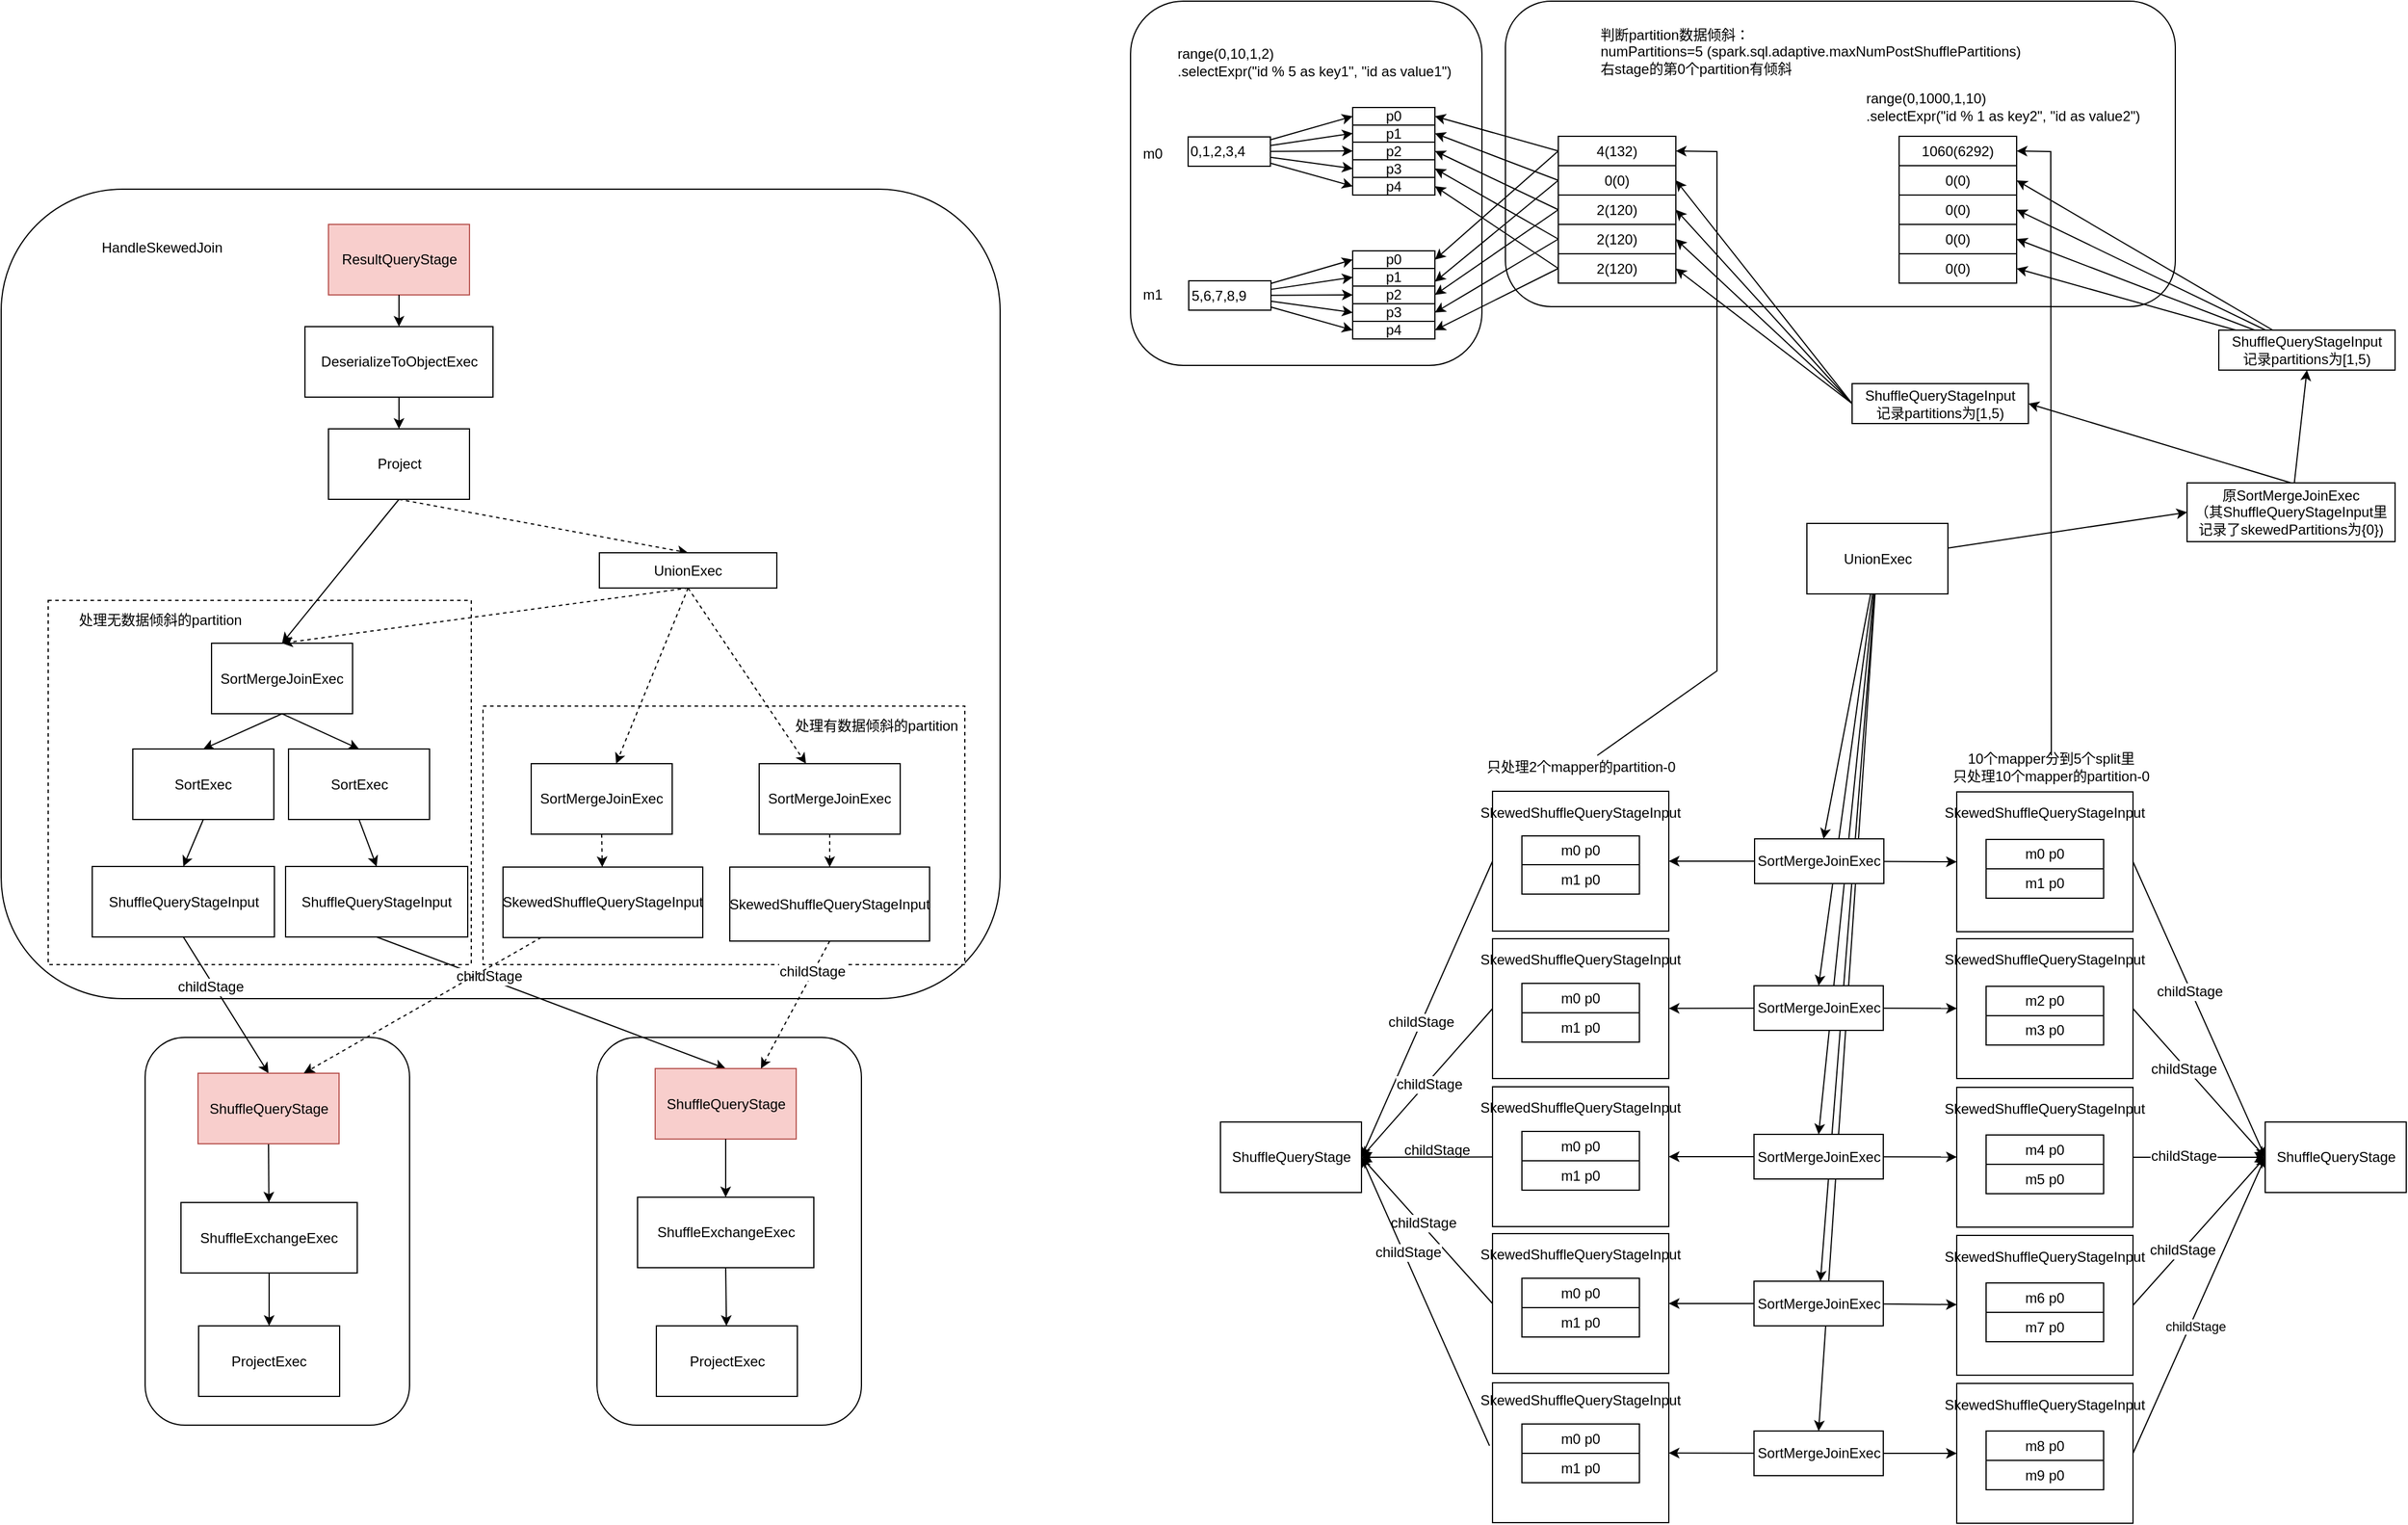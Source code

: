<mxfile version="10.7.7" type="device"><diagram id="wgPu6jh8EvVRADS4p4zj" name="第 1 页"><mxGraphModel dx="1158" dy="877" grid="1" gridSize="10" guides="1" tooltips="1" connect="1" arrows="1" fold="1" page="1" pageScale="1" pageWidth="827" pageHeight="1169" math="0" shadow="0"><root><mxCell id="0"/><mxCell id="1" parent="0"/><mxCell id="t6XfW88YXSSihL9ixP6B-1" value="" style="rounded=1;whiteSpace=wrap;html=1;" vertex="1" parent="1"><mxGeometry x="280" y="670" width="850" height="689" as="geometry"/></mxCell><mxCell id="t6XfW88YXSSihL9ixP6B-2" value="" style="rounded=0;whiteSpace=wrap;html=1;align=left;dashed=1;" vertex="1" parent="1"><mxGeometry x="320" y="1020" width="360" height="310" as="geometry"/></mxCell><mxCell id="t6XfW88YXSSihL9ixP6B-3" value="" style="rounded=1;whiteSpace=wrap;html=1;align=left;" vertex="1" parent="1"><mxGeometry x="1241" y="510" width="299" height="310" as="geometry"/></mxCell><mxCell id="t6XfW88YXSSihL9ixP6B-4" value="" style="rounded=1;whiteSpace=wrap;html=1;align=center;" vertex="1" parent="1"><mxGeometry x="1560" y="510" width="570" height="260" as="geometry"/></mxCell><mxCell id="t6XfW88YXSSihL9ixP6B-5" value="" style="rounded=0;whiteSpace=wrap;html=1;align=center;dashed=1;" vertex="1" parent="1"><mxGeometry x="690" y="1110" width="410" height="220" as="geometry"/></mxCell><mxCell id="t6XfW88YXSSihL9ixP6B-6" style="edgeStyle=none;rounded=0;orthogonalLoop=1;jettySize=auto;html=1;entryX=0;entryY=0.5;entryDx=0;entryDy=0;startArrow=none;startFill=0;endArrow=classic;endFill=1;exitX=1;exitY=0.5;exitDx=0;exitDy=0;" edge="1" parent="1" source="t6XfW88YXSSihL9ixP6B-8" target="t6XfW88YXSSihL9ixP6B-138"><mxGeometry relative="1" as="geometry"/></mxCell><mxCell id="t6XfW88YXSSihL9ixP6B-7" value="childStage" style="text;html=1;resizable=0;points=[];align=center;verticalAlign=middle;labelBackgroundColor=#ffffff;" vertex="1" connectable="0" parent="t6XfW88YXSSihL9ixP6B-6"><mxGeometry x="-0.13" y="-1" relative="1" as="geometry"><mxPoint as="offset"/></mxGeometry></mxCell><mxCell id="t6XfW88YXSSihL9ixP6B-8" value="" style="rounded=0;whiteSpace=wrap;html=1;" vertex="1" parent="1"><mxGeometry x="1944" y="1183" width="150" height="119" as="geometry"/></mxCell><mxCell id="t6XfW88YXSSihL9ixP6B-9" value="SkewedShuffleQueryStageInput" style="text;html=1;strokeColor=none;fillColor=none;align=center;verticalAlign=middle;whiteSpace=wrap;rounded=0;" vertex="1" parent="1"><mxGeometry x="1999" y="1191" width="40" height="20" as="geometry"/></mxCell><mxCell id="t6XfW88YXSSihL9ixP6B-10" style="edgeStyle=none;rounded=0;orthogonalLoop=1;jettySize=auto;html=1;entryX=1;entryY=0.5;entryDx=0;entryDy=0;startArrow=none;startFill=0;endArrow=classic;endFill=1;exitX=0;exitY=0.5;exitDx=0;exitDy=0;" edge="1" parent="1" source="t6XfW88YXSSihL9ixP6B-12" target="t6XfW88YXSSihL9ixP6B-136"><mxGeometry relative="1" as="geometry"/></mxCell><mxCell id="t6XfW88YXSSihL9ixP6B-11" value="childStage" style="text;html=1;resizable=0;points=[];align=center;verticalAlign=middle;labelBackgroundColor=#ffffff;" vertex="1" connectable="0" parent="t6XfW88YXSSihL9ixP6B-10"><mxGeometry x="0.09" y="-1" relative="1" as="geometry"><mxPoint as="offset"/></mxGeometry></mxCell><mxCell id="t6XfW88YXSSihL9ixP6B-12" value="" style="rounded=0;whiteSpace=wrap;html=1;" vertex="1" parent="1"><mxGeometry x="1549" y="1182.5" width="150" height="119" as="geometry"/></mxCell><mxCell id="t6XfW88YXSSihL9ixP6B-13" value="" style="endArrow=classic;html=1;dashed=1;exitX=0.5;exitY=1;exitDx=0;exitDy=0;" edge="1" parent="1" source="t6XfW88YXSSihL9ixP6B-44" target="t6XfW88YXSSihL9ixP6B-50"><mxGeometry width="50" height="50" relative="1" as="geometry"><mxPoint x="662" y="1216.5" as="sourcePoint"/><mxPoint x="612" y="1266.5" as="targetPoint"/></mxGeometry></mxCell><mxCell id="t6XfW88YXSSihL9ixP6B-14" value="" style="rounded=1;whiteSpace=wrap;html=1;" vertex="1" parent="1"><mxGeometry x="787" y="1392" width="225" height="330" as="geometry"/></mxCell><mxCell id="t6XfW88YXSSihL9ixP6B-15" value="" style="rounded=1;whiteSpace=wrap;html=1;" vertex="1" parent="1"><mxGeometry x="402.5" y="1392" width="225" height="330" as="geometry"/></mxCell><mxCell id="t6XfW88YXSSihL9ixP6B-16" value="" style="rounded=0;orthogonalLoop=1;jettySize=auto;html=1;endArrow=classic;endFill=1;exitX=0.5;exitY=1;exitDx=0;exitDy=0;" edge="1" parent="1" source="t6XfW88YXSSihL9ixP6B-38" target="t6XfW88YXSSihL9ixP6B-41"><mxGeometry relative="1" as="geometry"><mxPoint x="562.5" y="1507" as="sourcePoint"/><mxPoint x="482.5" y="1507" as="targetPoint"/></mxGeometry></mxCell><mxCell id="t6XfW88YXSSihL9ixP6B-17" style="edgeStyle=none;rounded=0;orthogonalLoop=1;jettySize=auto;html=1;endArrow=classic;endFill=1;exitX=0.5;exitY=1;exitDx=0;exitDy=0;" edge="1" parent="1" source="t6XfW88YXSSihL9ixP6B-41" target="t6XfW88YXSSihL9ixP6B-18"><mxGeometry relative="1" as="geometry"/></mxCell><mxCell id="t6XfW88YXSSihL9ixP6B-18" value="ProjectExec" style="rounded=0;whiteSpace=wrap;html=1;" vertex="1" parent="1"><mxGeometry x="448" y="1637.5" width="120" height="60" as="geometry"/></mxCell><mxCell id="t6XfW88YXSSihL9ixP6B-19" style="edgeStyle=none;rounded=0;orthogonalLoop=1;jettySize=auto;html=1;endArrow=classic;endFill=1;exitX=0.5;exitY=1;exitDx=0;exitDy=0;" edge="1" parent="1" source="t6XfW88YXSSihL9ixP6B-40" target="t6XfW88YXSSihL9ixP6B-20"><mxGeometry relative="1" as="geometry"/></mxCell><mxCell id="t6XfW88YXSSihL9ixP6B-20" value="ProjectExec" style="rounded=0;whiteSpace=wrap;html=1;" vertex="1" parent="1"><mxGeometry x="837.5" y="1637.5" width="120" height="60" as="geometry"/></mxCell><mxCell id="t6XfW88YXSSihL9ixP6B-21" value="" style="endArrow=none;html=1;exitX=0.5;exitY=0;exitDx=0;exitDy=0;entryX=0.5;entryY=1;entryDx=0;entryDy=0;startArrow=classic;startFill=1;endFill=0;" edge="1" parent="1" source="t6XfW88YXSSihL9ixP6B-38" target="t6XfW88YXSSihL9ixP6B-35"><mxGeometry width="50" height="50" relative="1" as="geometry"><mxPoint x="574.5" y="1454" as="sourcePoint"/><mxPoint x="399.5" y="1398.474" as="targetPoint"/></mxGeometry></mxCell><mxCell id="t6XfW88YXSSihL9ixP6B-22" value="childStage" style="text;html=1;resizable=0;points=[];align=center;verticalAlign=middle;labelBackgroundColor=#ffffff;" vertex="1" connectable="0" parent="t6XfW88YXSSihL9ixP6B-21"><mxGeometry x="0.304" y="3" relative="1" as="geometry"><mxPoint as="offset"/></mxGeometry></mxCell><mxCell id="t6XfW88YXSSihL9ixP6B-23" value="" style="endArrow=none;html=1;entryX=0.5;entryY=1;entryDx=0;entryDy=0;exitX=0.5;exitY=0;exitDx=0;exitDy=0;startArrow=classic;startFill=1;endFill=0;" edge="1" parent="1" source="t6XfW88YXSSihL9ixP6B-39" target="t6XfW88YXSSihL9ixP6B-37"><mxGeometry width="50" height="50" relative="1" as="geometry"><mxPoint x="784.5" y="1473" as="sourcePoint"/><mxPoint x="732.5" y="1404" as="targetPoint"/></mxGeometry></mxCell><mxCell id="t6XfW88YXSSihL9ixP6B-24" value="childStage" style="text;html=1;resizable=0;points=[];align=center;verticalAlign=middle;labelBackgroundColor=#ffffff;" vertex="1" connectable="0" parent="t6XfW88YXSSihL9ixP6B-23"><mxGeometry x="0.363" y="-2" relative="1" as="geometry"><mxPoint as="offset"/></mxGeometry></mxCell><mxCell id="t6XfW88YXSSihL9ixP6B-25" value="&lt;span&gt;ResultQueryStage&lt;/span&gt;" style="rounded=0;whiteSpace=wrap;html=1;fillColor=#f8cecc;strokeColor=#b85450;" vertex="1" parent="1"><mxGeometry x="558.5" y="700" width="120" height="60" as="geometry"/></mxCell><mxCell id="t6XfW88YXSSihL9ixP6B-26" style="edgeStyle=none;rounded=0;orthogonalLoop=1;jettySize=auto;html=1;exitX=0.5;exitY=1;exitDx=0;exitDy=0;entryX=0.5;entryY=0;entryDx=0;entryDy=0;endArrow=classic;endFill=1;" edge="1" parent="1" source="t6XfW88YXSSihL9ixP6B-25" target="t6XfW88YXSSihL9ixP6B-27"><mxGeometry relative="1" as="geometry"/></mxCell><mxCell id="t6XfW88YXSSihL9ixP6B-27" value="&lt;span&gt;DeserializeToObjectExec&lt;/span&gt;" style="rounded=0;whiteSpace=wrap;html=1;" vertex="1" parent="1"><mxGeometry x="538.5" y="787" width="160" height="60" as="geometry"/></mxCell><mxCell id="t6XfW88YXSSihL9ixP6B-28" style="edgeStyle=none;rounded=0;orthogonalLoop=1;jettySize=auto;html=1;exitX=0.5;exitY=1;exitDx=0;exitDy=0;entryX=0.5;entryY=0;entryDx=0;entryDy=0;endArrow=classic;endFill=1;" edge="1" parent="1" source="t6XfW88YXSSihL9ixP6B-27" target="t6XfW88YXSSihL9ixP6B-29"><mxGeometry relative="1" as="geometry"/></mxCell><mxCell id="t6XfW88YXSSihL9ixP6B-29" value="Project" style="rounded=0;whiteSpace=wrap;html=1;" vertex="1" parent="1"><mxGeometry x="558.5" y="874" width="120" height="60" as="geometry"/></mxCell><mxCell id="t6XfW88YXSSihL9ixP6B-30" style="edgeStyle=none;rounded=0;orthogonalLoop=1;jettySize=auto;html=1;exitX=0.5;exitY=1;exitDx=0;exitDy=0;entryX=0.5;entryY=0;entryDx=0;entryDy=0;endArrow=classic;endFill=1;" edge="1" parent="1" source="t6XfW88YXSSihL9ixP6B-29" target="t6XfW88YXSSihL9ixP6B-31"><mxGeometry relative="1" as="geometry"/></mxCell><mxCell id="t6XfW88YXSSihL9ixP6B-31" value="SortMergeJoinExec" style="rounded=0;whiteSpace=wrap;html=1;" vertex="1" parent="1"><mxGeometry x="459" y="1056.5" width="120" height="60" as="geometry"/></mxCell><mxCell id="t6XfW88YXSSihL9ixP6B-32" style="edgeStyle=none;rounded=0;orthogonalLoop=1;jettySize=auto;html=1;exitX=0.5;exitY=1;exitDx=0;exitDy=0;entryX=0.5;entryY=0;entryDx=0;entryDy=0;endArrow=classic;endFill=1;" edge="1" parent="1" source="t6XfW88YXSSihL9ixP6B-31" target="t6XfW88YXSSihL9ixP6B-33"><mxGeometry relative="1" as="geometry"/></mxCell><mxCell id="t6XfW88YXSSihL9ixP6B-33" value="SortExec" style="rounded=0;whiteSpace=wrap;html=1;" vertex="1" parent="1"><mxGeometry x="392" y="1146.5" width="120" height="60" as="geometry"/></mxCell><mxCell id="t6XfW88YXSSihL9ixP6B-34" style="edgeStyle=none;rounded=0;orthogonalLoop=1;jettySize=auto;html=1;entryX=0.5;entryY=0;entryDx=0;entryDy=0;endArrow=classic;endFill=1;exitX=0.5;exitY=1;exitDx=0;exitDy=0;" edge="1" parent="1" source="t6XfW88YXSSihL9ixP6B-33" target="t6XfW88YXSSihL9ixP6B-35"><mxGeometry relative="1" as="geometry"/></mxCell><mxCell id="t6XfW88YXSSihL9ixP6B-35" value="&lt;span&gt;ShuffleQueryStageInput&lt;/span&gt;" style="rounded=0;whiteSpace=wrap;html=1;" vertex="1" parent="1"><mxGeometry x="357.5" y="1246.5" width="155" height="60" as="geometry"/></mxCell><mxCell id="t6XfW88YXSSihL9ixP6B-36" style="edgeStyle=none;rounded=0;orthogonalLoop=1;jettySize=auto;html=1;entryX=0.5;entryY=0;entryDx=0;entryDy=0;endArrow=classic;endFill=1;exitX=0.5;exitY=1;exitDx=0;exitDy=0;" edge="1" parent="1" source="t6XfW88YXSSihL9ixP6B-46" target="t6XfW88YXSSihL9ixP6B-37"><mxGeometry relative="1" as="geometry"/></mxCell><mxCell id="t6XfW88YXSSihL9ixP6B-37" value="&lt;span&gt;ShuffleQueryStageInput&lt;/span&gt;" style="rounded=0;whiteSpace=wrap;html=1;" vertex="1" parent="1"><mxGeometry x="522" y="1246.5" width="155" height="60" as="geometry"/></mxCell><mxCell id="t6XfW88YXSSihL9ixP6B-38" value="&lt;span&gt;ShuffleQueryStage&lt;/span&gt;" style="rounded=0;whiteSpace=wrap;html=1;fillColor=#f8cecc;strokeColor=#b85450;" vertex="1" parent="1"><mxGeometry x="447.5" y="1422.5" width="120" height="60" as="geometry"/></mxCell><mxCell id="t6XfW88YXSSihL9ixP6B-39" value="&lt;span&gt;Shuffle&lt;/span&gt;&lt;span&gt;QueryStage&lt;/span&gt;" style="rounded=0;whiteSpace=wrap;html=1;fillColor=#f8cecc;strokeColor=#b85450;" vertex="1" parent="1"><mxGeometry x="836.5" y="1418.5" width="120" height="60" as="geometry"/></mxCell><mxCell id="t6XfW88YXSSihL9ixP6B-40" value="&lt;span&gt;ShuffleExchangeExec&lt;/span&gt;" style="rounded=0;whiteSpace=wrap;html=1;" vertex="1" parent="1"><mxGeometry x="821.5" y="1528" width="150" height="60" as="geometry"/></mxCell><mxCell id="t6XfW88YXSSihL9ixP6B-41" value="&lt;pre&gt;&lt;font face=&quot;Helvetica&quot;&gt;ShuffleExchangeExec&lt;/font&gt;&lt;/pre&gt;" style="rounded=0;whiteSpace=wrap;html=1;" vertex="1" parent="1"><mxGeometry x="433" y="1532.5" width="150" height="60" as="geometry"/></mxCell><mxCell id="t6XfW88YXSSihL9ixP6B-42" value="" style="endArrow=classic;html=1;exitX=0.5;exitY=1;exitDx=0;exitDy=0;" edge="1" parent="1" source="t6XfW88YXSSihL9ixP6B-39" target="t6XfW88YXSSihL9ixP6B-40"><mxGeometry width="50" height="50" relative="1" as="geometry"><mxPoint x="907.5" y="1477.5" as="sourcePoint"/><mxPoint x="857.5" y="1527.5" as="targetPoint"/></mxGeometry></mxCell><mxCell id="t6XfW88YXSSihL9ixP6B-43" style="edgeStyle=none;rounded=0;orthogonalLoop=1;jettySize=auto;html=1;entryX=0.5;entryY=0;entryDx=0;entryDy=0;dashed=1;endArrow=classic;endFill=1;exitX=0.5;exitY=1;exitDx=0;exitDy=0;" edge="1" parent="1" source="t6XfW88YXSSihL9ixP6B-29" target="t6XfW88YXSSihL9ixP6B-44"><mxGeometry relative="1" as="geometry"/></mxCell><mxCell id="t6XfW88YXSSihL9ixP6B-44" value="UnionExec" style="rounded=0;whiteSpace=wrap;html=1;" vertex="1" parent="1"><mxGeometry x="789" y="979.5" width="151" height="30" as="geometry"/></mxCell><mxCell id="t6XfW88YXSSihL9ixP6B-45" value="" style="endArrow=classic;html=1;entryX=0.5;entryY=0;entryDx=0;entryDy=0;exitX=0.5;exitY=1;exitDx=0;exitDy=0;dashed=1;" edge="1" parent="1" source="t6XfW88YXSSihL9ixP6B-44" target="t6XfW88YXSSihL9ixP6B-31"><mxGeometry width="50" height="50" relative="1" as="geometry"><mxPoint x="629" y="1086.5" as="sourcePoint"/><mxPoint x="579" y="1136.5" as="targetPoint"/></mxGeometry></mxCell><mxCell id="t6XfW88YXSSihL9ixP6B-46" value="SortExec" style="rounded=0;whiteSpace=wrap;html=1;" vertex="1" parent="1"><mxGeometry x="524.5" y="1146.5" width="120" height="60" as="geometry"/></mxCell><mxCell id="t6XfW88YXSSihL9ixP6B-47" value="" style="endArrow=classic;html=1;entryX=0.5;entryY=0;entryDx=0;entryDy=0;exitX=0.5;exitY=1;exitDx=0;exitDy=0;" edge="1" parent="1" source="t6XfW88YXSSihL9ixP6B-31" target="t6XfW88YXSSihL9ixP6B-46"><mxGeometry width="50" height="50" relative="1" as="geometry"><mxPoint x="679" y="1166.5" as="sourcePoint"/><mxPoint x="629" y="1216.5" as="targetPoint"/></mxGeometry></mxCell><mxCell id="t6XfW88YXSSihL9ixP6B-48" value="" style="endArrow=classic;html=1;dashed=1;exitX=0.5;exitY=1;exitDx=0;exitDy=0;" edge="1" parent="1" source="t6XfW88YXSSihL9ixP6B-44" target="t6XfW88YXSSihL9ixP6B-51"><mxGeometry width="50" height="50" relative="1" as="geometry"><mxPoint x="902" y="1186.5" as="sourcePoint"/><mxPoint x="852" y="1236.5" as="targetPoint"/></mxGeometry></mxCell><mxCell id="t6XfW88YXSSihL9ixP6B-49" value="HandleSkewedJoin" style="text;html=1;strokeColor=none;fillColor=none;align=center;verticalAlign=middle;whiteSpace=wrap;rounded=0;" vertex="1" parent="1"><mxGeometry x="396.5" y="710" width="40" height="20" as="geometry"/></mxCell><mxCell id="t6XfW88YXSSihL9ixP6B-50" value="SortMergeJoinExec" style="rounded=0;whiteSpace=wrap;html=1;" vertex="1" parent="1"><mxGeometry x="925" y="1159" width="120" height="60" as="geometry"/></mxCell><mxCell id="t6XfW88YXSSihL9ixP6B-51" value="SortMergeJoinExec" style="rounded=0;whiteSpace=wrap;html=1;" vertex="1" parent="1"><mxGeometry x="731" y="1159" width="120" height="60" as="geometry"/></mxCell><mxCell id="t6XfW88YXSSihL9ixP6B-52" style="edgeStyle=none;rounded=0;orthogonalLoop=1;jettySize=auto;html=1;entryX=0.75;entryY=0;entryDx=0;entryDy=0;dashed=1;startArrow=none;startFill=0;endArrow=classic;endFill=1;" edge="1" parent="1" source="t6XfW88YXSSihL9ixP6B-54" target="t6XfW88YXSSihL9ixP6B-38"><mxGeometry relative="1" as="geometry"/></mxCell><mxCell id="t6XfW88YXSSihL9ixP6B-53" style="edgeStyle=none;rounded=0;orthogonalLoop=1;jettySize=auto;html=1;dashed=1;startArrow=none;startFill=0;endArrow=classic;endFill=1;exitX=0.5;exitY=1;exitDx=0;exitDy=0;" edge="1" parent="1" source="t6XfW88YXSSihL9ixP6B-51" target="t6XfW88YXSSihL9ixP6B-54"><mxGeometry relative="1" as="geometry"/></mxCell><mxCell id="t6XfW88YXSSihL9ixP6B-54" value="SkewedShuffleQueryStageInput" style="rounded=0;whiteSpace=wrap;html=1;" vertex="1" parent="1"><mxGeometry x="707" y="1247" width="170" height="60" as="geometry"/></mxCell><mxCell id="t6XfW88YXSSihL9ixP6B-55" style="edgeStyle=none;rounded=0;orthogonalLoop=1;jettySize=auto;html=1;dashed=1;startArrow=none;startFill=0;endArrow=classic;endFill=1;entryX=0.75;entryY=0;entryDx=0;entryDy=0;exitX=0.5;exitY=1;exitDx=0;exitDy=0;" edge="1" parent="1" source="t6XfW88YXSSihL9ixP6B-57" target="t6XfW88YXSSihL9ixP6B-39"><mxGeometry relative="1" as="geometry"><mxPoint x="580" y="1380" as="targetPoint"/></mxGeometry></mxCell><mxCell id="t6XfW88YXSSihL9ixP6B-56" value="childStage" style="text;html=1;resizable=0;points=[];align=center;verticalAlign=middle;labelBackgroundColor=#ffffff;" vertex="1" connectable="0" parent="t6XfW88YXSSihL9ixP6B-55"><mxGeometry x="-0.512" y="-1" relative="1" as="geometry"><mxPoint as="offset"/></mxGeometry></mxCell><mxCell id="t6XfW88YXSSihL9ixP6B-57" value="SkewedShuffleQueryStageInput" style="rounded=0;whiteSpace=wrap;html=1;" vertex="1" parent="1"><mxGeometry x="900" y="1247" width="170" height="63" as="geometry"/></mxCell><mxCell id="t6XfW88YXSSihL9ixP6B-58" style="edgeStyle=none;rounded=0;orthogonalLoop=1;jettySize=auto;html=1;dashed=1;startArrow=none;startFill=0;endArrow=classic;endFill=1;exitX=0.5;exitY=1;exitDx=0;exitDy=0;" edge="1" parent="1" source="t6XfW88YXSSihL9ixP6B-50" target="t6XfW88YXSSihL9ixP6B-57"><mxGeometry relative="1" as="geometry"><mxPoint x="1206.993" y="1181" as="targetPoint"/><mxPoint x="976.771" y="1206.5" as="sourcePoint"/></mxGeometry></mxCell><mxCell id="t6XfW88YXSSihL9ixP6B-59" style="edgeStyle=none;rounded=0;orthogonalLoop=1;jettySize=auto;html=1;entryX=1;entryY=0.5;entryDx=0;entryDy=0;startArrow=none;startFill=0;endArrow=classic;endFill=1;exitX=0;exitY=0.5;exitDx=0;exitDy=0;" edge="1" parent="1" source="t6XfW88YXSSihL9ixP6B-61" target="t6XfW88YXSSihL9ixP6B-191"><mxGeometry relative="1" as="geometry"/></mxCell><mxCell id="t6XfW88YXSSihL9ixP6B-60" style="edgeStyle=none;rounded=0;orthogonalLoop=1;jettySize=auto;html=1;entryX=1;entryY=0.5;entryDx=0;entryDy=0;startArrow=none;startFill=0;endArrow=classic;endFill=1;exitX=0;exitY=0.5;exitDx=0;exitDy=0;" edge="1" parent="1" source="t6XfW88YXSSihL9ixP6B-61" target="t6XfW88YXSSihL9ixP6B-196"><mxGeometry relative="1" as="geometry"/></mxCell><mxCell id="t6XfW88YXSSihL9ixP6B-61" value="4(132)" style="rounded=0;whiteSpace=wrap;html=1;" vertex="1" parent="1"><mxGeometry x="1605" y="625" width="100" height="25" as="geometry"/></mxCell><mxCell id="t6XfW88YXSSihL9ixP6B-62" style="edgeStyle=none;rounded=0;orthogonalLoop=1;jettySize=auto;html=1;entryX=1;entryY=0.5;entryDx=0;entryDy=0;startArrow=none;startFill=0;endArrow=classic;endFill=1;exitX=0;exitY=0.5;exitDx=0;exitDy=0;" edge="1" parent="1" source="t6XfW88YXSSihL9ixP6B-64" target="t6XfW88YXSSihL9ixP6B-187"><mxGeometry relative="1" as="geometry"/></mxCell><mxCell id="t6XfW88YXSSihL9ixP6B-63" style="edgeStyle=none;rounded=0;orthogonalLoop=1;jettySize=auto;html=1;entryX=1;entryY=0.75;entryDx=0;entryDy=0;startArrow=none;startFill=0;endArrow=classic;endFill=1;exitX=0;exitY=0.5;exitDx=0;exitDy=0;" edge="1" parent="1" source="t6XfW88YXSSihL9ixP6B-64" target="t6XfW88YXSSihL9ixP6B-192"><mxGeometry relative="1" as="geometry"/></mxCell><mxCell id="t6XfW88YXSSihL9ixP6B-64" value="0(0)" style="rounded=0;whiteSpace=wrap;html=1;" vertex="1" parent="1"><mxGeometry x="1605" y="650" width="100" height="25" as="geometry"/></mxCell><mxCell id="t6XfW88YXSSihL9ixP6B-65" style="edgeStyle=none;rounded=0;orthogonalLoop=1;jettySize=auto;html=1;entryX=1;entryY=0.5;entryDx=0;entryDy=0;startArrow=none;startFill=0;endArrow=classic;endFill=1;exitX=0;exitY=0.5;exitDx=0;exitDy=0;" edge="1" parent="1" source="t6XfW88YXSSihL9ixP6B-67" target="t6XfW88YXSSihL9ixP6B-188"><mxGeometry relative="1" as="geometry"/></mxCell><mxCell id="t6XfW88YXSSihL9ixP6B-66" style="edgeStyle=none;rounded=0;orthogonalLoop=1;jettySize=auto;html=1;entryX=1;entryY=0.5;entryDx=0;entryDy=0;startArrow=none;startFill=0;endArrow=classic;endFill=1;exitX=0;exitY=0.5;exitDx=0;exitDy=0;" edge="1" parent="1" source="t6XfW88YXSSihL9ixP6B-67" target="t6XfW88YXSSihL9ixP6B-193"><mxGeometry relative="1" as="geometry"/></mxCell><mxCell id="t6XfW88YXSSihL9ixP6B-67" value="2(120)" style="rounded=0;whiteSpace=wrap;html=1;" vertex="1" parent="1"><mxGeometry x="1605" y="675" width="100" height="25" as="geometry"/></mxCell><mxCell id="t6XfW88YXSSihL9ixP6B-68" style="edgeStyle=none;rounded=0;orthogonalLoop=1;jettySize=auto;html=1;entryX=1;entryY=0.5;entryDx=0;entryDy=0;startArrow=none;startFill=0;endArrow=classic;endFill=1;exitX=0;exitY=0.5;exitDx=0;exitDy=0;" edge="1" parent="1" source="t6XfW88YXSSihL9ixP6B-70" target="t6XfW88YXSSihL9ixP6B-194"><mxGeometry relative="1" as="geometry"/></mxCell><mxCell id="t6XfW88YXSSihL9ixP6B-69" style="edgeStyle=none;rounded=0;orthogonalLoop=1;jettySize=auto;html=1;entryX=1;entryY=0.5;entryDx=0;entryDy=0;startArrow=none;startFill=0;endArrow=classic;endFill=1;exitX=0;exitY=0.5;exitDx=0;exitDy=0;" edge="1" parent="1" source="t6XfW88YXSSihL9ixP6B-70" target="t6XfW88YXSSihL9ixP6B-189"><mxGeometry relative="1" as="geometry"/></mxCell><mxCell id="t6XfW88YXSSihL9ixP6B-70" value="2(120)" style="rounded=0;whiteSpace=wrap;html=1;" vertex="1" parent="1"><mxGeometry x="1605" y="700" width="100" height="25" as="geometry"/></mxCell><mxCell id="t6XfW88YXSSihL9ixP6B-71" style="edgeStyle=none;rounded=0;orthogonalLoop=1;jettySize=auto;html=1;entryX=1;entryY=0.5;entryDx=0;entryDy=0;startArrow=none;startFill=0;endArrow=classic;endFill=1;exitX=0;exitY=0.5;exitDx=0;exitDy=0;" edge="1" parent="1" source="t6XfW88YXSSihL9ixP6B-73" target="t6XfW88YXSSihL9ixP6B-190"><mxGeometry relative="1" as="geometry"/></mxCell><mxCell id="t6XfW88YXSSihL9ixP6B-72" style="edgeStyle=none;rounded=0;orthogonalLoop=1;jettySize=auto;html=1;entryX=1;entryY=0.5;entryDx=0;entryDy=0;startArrow=none;startFill=0;endArrow=classic;endFill=1;exitX=0;exitY=0.5;exitDx=0;exitDy=0;" edge="1" parent="1" source="t6XfW88YXSSihL9ixP6B-73" target="t6XfW88YXSSihL9ixP6B-195"><mxGeometry relative="1" as="geometry"/></mxCell><mxCell id="t6XfW88YXSSihL9ixP6B-73" value="2(120)" style="rounded=0;whiteSpace=wrap;html=1;" vertex="1" parent="1"><mxGeometry x="1605" y="725" width="100" height="25" as="geometry"/></mxCell><mxCell id="t6XfW88YXSSihL9ixP6B-74" value="1060(6292)" style="rounded=0;whiteSpace=wrap;html=1;" vertex="1" parent="1"><mxGeometry x="1895" y="625" width="100" height="25" as="geometry"/></mxCell><mxCell id="t6XfW88YXSSihL9ixP6B-75" value="0(0)" style="rounded=0;whiteSpace=wrap;html=1;" vertex="1" parent="1"><mxGeometry x="1895" y="650" width="100" height="25" as="geometry"/></mxCell><mxCell id="t6XfW88YXSSihL9ixP6B-76" value="0(0)" style="rounded=0;whiteSpace=wrap;html=1;" vertex="1" parent="1"><mxGeometry x="1895" y="675" width="100" height="25" as="geometry"/></mxCell><mxCell id="t6XfW88YXSSihL9ixP6B-77" value="0(0)" style="rounded=0;whiteSpace=wrap;html=1;" vertex="1" parent="1"><mxGeometry x="1895" y="700" width="100" height="25" as="geometry"/></mxCell><mxCell id="t6XfW88YXSSihL9ixP6B-78" value="0(0)" style="rounded=0;whiteSpace=wrap;html=1;" vertex="1" parent="1"><mxGeometry x="1895" y="725" width="100" height="25" as="geometry"/></mxCell><mxCell id="t6XfW88YXSSihL9ixP6B-79" value="m0 p0" style="rounded=0;whiteSpace=wrap;html=1;" vertex="1" parent="1"><mxGeometry x="1574" y="1220.5" width="100" height="25" as="geometry"/></mxCell><mxCell id="t6XfW88YXSSihL9ixP6B-80" value="m0 p0" style="rounded=0;whiteSpace=wrap;html=1;" vertex="1" parent="1"><mxGeometry x="1969" y="1223.5" width="100" height="25" as="geometry"/></mxCell><mxCell id="t6XfW88YXSSihL9ixP6B-81" value="m1 p0" style="rounded=0;whiteSpace=wrap;html=1;" vertex="1" parent="1"><mxGeometry x="1969" y="1248.5" width="100" height="25" as="geometry"/></mxCell><mxCell id="t6XfW88YXSSihL9ixP6B-82" value="SkewedShuffleQueryStageInput" style="text;html=1;strokeColor=none;fillColor=none;align=center;verticalAlign=middle;whiteSpace=wrap;rounded=0;" vertex="1" parent="1"><mxGeometry x="1604" y="1190.5" width="40" height="20" as="geometry"/></mxCell><mxCell id="t6XfW88YXSSihL9ixP6B-83" style="edgeStyle=none;rounded=0;orthogonalLoop=1;jettySize=auto;html=1;startArrow=none;startFill=0;endArrow=classic;endFill=1;entryX=0;entryY=0.5;entryDx=0;entryDy=0;exitX=1;exitY=0.5;exitDx=0;exitDy=0;" edge="1" parent="1" source="t6XfW88YXSSihL9ixP6B-85" target="t6XfW88YXSSihL9ixP6B-138"><mxGeometry relative="1" as="geometry"><mxPoint x="2206.5" y="1508.5" as="targetPoint"/></mxGeometry></mxCell><mxCell id="t6XfW88YXSSihL9ixP6B-84" value="childStage" style="text;html=1;resizable=0;points=[];align=center;verticalAlign=middle;labelBackgroundColor=#ffffff;" vertex="1" connectable="0" parent="t6XfW88YXSSihL9ixP6B-83"><mxGeometry x="-0.381" relative="1" as="geometry"><mxPoint x="7.5" y="12" as="offset"/></mxGeometry></mxCell><mxCell id="t6XfW88YXSSihL9ixP6B-85" value="" style="rounded=0;whiteSpace=wrap;html=1;" vertex="1" parent="1"><mxGeometry x="1944" y="1308" width="150" height="119" as="geometry"/></mxCell><mxCell id="t6XfW88YXSSihL9ixP6B-86" value="SkewedShuffleQueryStageInput" style="text;html=1;strokeColor=none;fillColor=none;align=center;verticalAlign=middle;whiteSpace=wrap;rounded=0;" vertex="1" parent="1"><mxGeometry x="1999" y="1316" width="40" height="20" as="geometry"/></mxCell><mxCell id="t6XfW88YXSSihL9ixP6B-87" value="m2 p0" style="rounded=0;whiteSpace=wrap;html=1;" vertex="1" parent="1"><mxGeometry x="1969" y="1348.5" width="100" height="25" as="geometry"/></mxCell><mxCell id="t6XfW88YXSSihL9ixP6B-88" value="m3 p0" style="rounded=0;whiteSpace=wrap;html=1;" vertex="1" parent="1"><mxGeometry x="1969" y="1373.5" width="100" height="25" as="geometry"/></mxCell><mxCell id="t6XfW88YXSSihL9ixP6B-89" style="edgeStyle=none;rounded=0;orthogonalLoop=1;jettySize=auto;html=1;entryX=0;entryY=0.5;entryDx=0;entryDy=0;startArrow=none;startFill=0;endArrow=classic;endFill=1;" edge="1" parent="1" source="t6XfW88YXSSihL9ixP6B-91" target="t6XfW88YXSSihL9ixP6B-138"><mxGeometry relative="1" as="geometry"/></mxCell><mxCell id="t6XfW88YXSSihL9ixP6B-90" value="childStage" style="text;html=1;resizable=0;points=[];align=center;verticalAlign=middle;labelBackgroundColor=#ffffff;" vertex="1" connectable="0" parent="t6XfW88YXSSihL9ixP6B-89"><mxGeometry x="-0.298" y="2" relative="1" as="geometry"><mxPoint x="3.5" y="1" as="offset"/></mxGeometry></mxCell><mxCell id="t6XfW88YXSSihL9ixP6B-91" value="" style="rounded=0;whiteSpace=wrap;html=1;" vertex="1" parent="1"><mxGeometry x="1944" y="1434.5" width="150" height="119" as="geometry"/></mxCell><mxCell id="t6XfW88YXSSihL9ixP6B-92" value="SkewedShuffleQueryStageInput" style="text;html=1;strokeColor=none;fillColor=none;align=center;verticalAlign=middle;whiteSpace=wrap;rounded=0;" vertex="1" parent="1"><mxGeometry x="1999" y="1442.5" width="40" height="20" as="geometry"/></mxCell><mxCell id="t6XfW88YXSSihL9ixP6B-93" value="m4 p0" style="rounded=0;whiteSpace=wrap;html=1;" vertex="1" parent="1"><mxGeometry x="1969" y="1475" width="100" height="25" as="geometry"/></mxCell><mxCell id="t6XfW88YXSSihL9ixP6B-94" value="m5 p0" style="rounded=0;whiteSpace=wrap;html=1;" vertex="1" parent="1"><mxGeometry x="1969" y="1500" width="100" height="25" as="geometry"/></mxCell><mxCell id="t6XfW88YXSSihL9ixP6B-95" style="edgeStyle=none;rounded=0;orthogonalLoop=1;jettySize=auto;html=1;entryX=0;entryY=0.5;entryDx=0;entryDy=0;startArrow=none;startFill=0;endArrow=classic;endFill=1;exitX=1;exitY=0.5;exitDx=0;exitDy=0;" edge="1" parent="1" source="t6XfW88YXSSihL9ixP6B-97" target="t6XfW88YXSSihL9ixP6B-138"><mxGeometry relative="1" as="geometry"/></mxCell><mxCell id="t6XfW88YXSSihL9ixP6B-96" value="childStage" style="text;html=1;resizable=0;points=[];align=center;verticalAlign=middle;labelBackgroundColor=#ffffff;" vertex="1" connectable="0" parent="t6XfW88YXSSihL9ixP6B-95"><mxGeometry x="-0.26" y="1" relative="1" as="geometry"><mxPoint x="1" as="offset"/></mxGeometry></mxCell><mxCell id="t6XfW88YXSSihL9ixP6B-97" value="" style="rounded=0;whiteSpace=wrap;html=1;" vertex="1" parent="1"><mxGeometry x="1944" y="1560.5" width="150" height="119" as="geometry"/></mxCell><mxCell id="t6XfW88YXSSihL9ixP6B-98" value="SkewedShuffleQueryStageInput" style="text;html=1;strokeColor=none;fillColor=none;align=center;verticalAlign=middle;whiteSpace=wrap;rounded=0;" vertex="1" parent="1"><mxGeometry x="1999" y="1568.5" width="40" height="20" as="geometry"/></mxCell><mxCell id="t6XfW88YXSSihL9ixP6B-99" value="m6 p0" style="rounded=0;whiteSpace=wrap;html=1;" vertex="1" parent="1"><mxGeometry x="1969" y="1601" width="100" height="25" as="geometry"/></mxCell><mxCell id="t6XfW88YXSSihL9ixP6B-100" value="m7 p0" style="rounded=0;whiteSpace=wrap;html=1;" vertex="1" parent="1"><mxGeometry x="1969" y="1626" width="100" height="25" as="geometry"/></mxCell><mxCell id="t6XfW88YXSSihL9ixP6B-101" value="&lt;span&gt;childStage&lt;/span&gt;" style="edgeStyle=none;rounded=0;orthogonalLoop=1;jettySize=auto;html=1;entryX=0;entryY=0.5;entryDx=0;entryDy=0;startArrow=none;startFill=0;endArrow=classic;endFill=1;exitX=1;exitY=0.5;exitDx=0;exitDy=0;" edge="1" parent="1" source="t6XfW88YXSSihL9ixP6B-102" target="t6XfW88YXSSihL9ixP6B-138"><mxGeometry x="-0.131" y="-4" relative="1" as="geometry"><mxPoint as="offset"/></mxGeometry></mxCell><mxCell id="t6XfW88YXSSihL9ixP6B-102" value="" style="rounded=0;whiteSpace=wrap;html=1;" vertex="1" parent="1"><mxGeometry x="1944" y="1686.5" width="150" height="119" as="geometry"/></mxCell><mxCell id="t6XfW88YXSSihL9ixP6B-103" value="SkewedShuffleQueryStageInput" style="text;html=1;strokeColor=none;fillColor=none;align=center;verticalAlign=middle;whiteSpace=wrap;rounded=0;" vertex="1" parent="1"><mxGeometry x="1999" y="1694.5" width="40" height="20" as="geometry"/></mxCell><mxCell id="t6XfW88YXSSihL9ixP6B-104" value="m8 p0" style="rounded=0;whiteSpace=wrap;html=1;" vertex="1" parent="1"><mxGeometry x="1969" y="1727" width="100" height="25" as="geometry"/></mxCell><mxCell id="t6XfW88YXSSihL9ixP6B-105" value="m9 p0" style="rounded=0;whiteSpace=wrap;html=1;" vertex="1" parent="1"><mxGeometry x="1969" y="1752" width="100" height="25" as="geometry"/></mxCell><mxCell id="t6XfW88YXSSihL9ixP6B-106" value="&lt;div style=&quot;text-align: left&quot;&gt;&lt;span&gt;判断partition数据倾斜：&lt;/span&gt;&lt;/div&gt;&lt;div style=&quot;text-align: left&quot;&gt;&lt;span&gt;numPartitions=5&amp;nbsp;&lt;/span&gt;&lt;span&gt;(&lt;/span&gt;&lt;span&gt;spark.sql.adaptive.maxNumPostShufflePartitions&lt;/span&gt;&lt;span&gt;)&lt;/span&gt;&lt;/div&gt;&lt;div style=&quot;text-align: left&quot;&gt;&lt;span&gt;右stage的第0个partition有倾斜&lt;/span&gt;&lt;/div&gt;" style="text;html=1;align=left;" vertex="1" parent="1"><mxGeometry x="1639" y="525" width="385" height="50" as="geometry"/></mxCell><mxCell id="t6XfW88YXSSihL9ixP6B-107" style="edgeStyle=none;rounded=0;orthogonalLoop=1;jettySize=auto;html=1;entryX=1;entryY=0.5;entryDx=0;entryDy=0;startArrow=none;startFill=0;endArrow=classic;endFill=1;" edge="1" parent="1" source="t6XfW88YXSSihL9ixP6B-108" target="t6XfW88YXSSihL9ixP6B-61"><mxGeometry relative="1" as="geometry"><Array as="points"><mxPoint x="1740" y="1080"/><mxPoint x="1740" y="638"/></Array></mxGeometry></mxCell><mxCell id="t6XfW88YXSSihL9ixP6B-108" value="只处理2个mapper的partition-0" style="text;html=1;strokeColor=none;fillColor=none;align=center;verticalAlign=middle;whiteSpace=wrap;rounded=0;" vertex="1" parent="1"><mxGeometry x="1529.5" y="1152" width="189" height="20" as="geometry"/></mxCell><mxCell id="t6XfW88YXSSihL9ixP6B-109" style="edgeStyle=none;rounded=0;orthogonalLoop=1;jettySize=auto;html=1;entryX=1;entryY=0.5;entryDx=0;entryDy=0;startArrow=none;startFill=0;endArrow=classic;endFill=1;" edge="1" parent="1" source="t6XfW88YXSSihL9ixP6B-110" target="t6XfW88YXSSihL9ixP6B-74"><mxGeometry relative="1" as="geometry"><Array as="points"><mxPoint x="2024" y="638"/></Array></mxGeometry></mxCell><mxCell id="t6XfW88YXSSihL9ixP6B-110" value="10个mapper分到5个split里&lt;br&gt;只处理10个mapper的partition-0&lt;br&gt;" style="text;html=1;strokeColor=none;fillColor=none;align=center;verticalAlign=middle;whiteSpace=wrap;rounded=0;" vertex="1" parent="1"><mxGeometry x="1929" y="1152" width="191" height="20" as="geometry"/></mxCell><mxCell id="t6XfW88YXSSihL9ixP6B-111" value="range(0,10,1,2)&lt;br&gt;&lt;span&gt;.selectExpr(&lt;/span&gt;&lt;span&gt;&quot;id % 5 as key1&quot;&lt;/span&gt;&lt;span&gt;, &lt;/span&gt;&lt;span&gt;&quot;id as value1&quot;&lt;/span&gt;&lt;span&gt;)&lt;/span&gt;" style="text;html=1;strokeColor=none;fillColor=none;align=left;verticalAlign=middle;whiteSpace=wrap;rounded=0;" vertex="1" parent="1"><mxGeometry x="1278.5" y="552" width="251" height="20" as="geometry"/></mxCell><mxCell id="t6XfW88YXSSihL9ixP6B-112" value="range(0,1000,1,10)&lt;br&gt;&lt;span&gt;.selectExpr(&lt;/span&gt;&lt;span&gt;&quot;id % 1 as key2&quot;&lt;/span&gt;&lt;span&gt;, &lt;/span&gt;&lt;span&gt;&quot;id as value2&quot;&lt;/span&gt;&lt;span&gt;)&lt;/span&gt;" style="text;html=1;strokeColor=none;fillColor=none;align=left;verticalAlign=middle;whiteSpace=wrap;rounded=0;" vertex="1" parent="1"><mxGeometry x="1865" y="590" width="255" height="20" as="geometry"/></mxCell><mxCell id="t6XfW88YXSSihL9ixP6B-113" style="edgeStyle=none;rounded=0;orthogonalLoop=1;jettySize=auto;html=1;entryX=1;entryY=0.5;entryDx=0;entryDy=0;startArrow=none;startFill=0;endArrow=classic;endFill=1;exitX=0;exitY=0.5;exitDx=0;exitDy=0;" edge="1" parent="1" source="t6XfW88YXSSihL9ixP6B-115" target="t6XfW88YXSSihL9ixP6B-136"><mxGeometry relative="1" as="geometry"/></mxCell><mxCell id="t6XfW88YXSSihL9ixP6B-114" value="childStage" style="text;html=1;resizable=0;points=[];align=center;verticalAlign=middle;labelBackgroundColor=#ffffff;" vertex="1" connectable="0" parent="t6XfW88YXSSihL9ixP6B-113"><mxGeometry x="0.052" y="-2" relative="1" as="geometry"><mxPoint x="5.5" y="-0.5" as="offset"/></mxGeometry></mxCell><mxCell id="t6XfW88YXSSihL9ixP6B-115" value="" style="rounded=0;whiteSpace=wrap;html=1;" vertex="1" parent="1"><mxGeometry x="1549" y="1308" width="150" height="119" as="geometry"/></mxCell><mxCell id="t6XfW88YXSSihL9ixP6B-116" value="m0 p0" style="rounded=0;whiteSpace=wrap;html=1;" vertex="1" parent="1"><mxGeometry x="1574" y="1346" width="100" height="25" as="geometry"/></mxCell><mxCell id="t6XfW88YXSSihL9ixP6B-117" value="m1 p0" style="rounded=0;whiteSpace=wrap;html=1;" vertex="1" parent="1"><mxGeometry x="1574" y="1371" width="100" height="25" as="geometry"/></mxCell><mxCell id="t6XfW88YXSSihL9ixP6B-118" value="SkewedShuffleQueryStageInput" style="text;html=1;strokeColor=none;fillColor=none;align=center;verticalAlign=middle;whiteSpace=wrap;rounded=0;" vertex="1" parent="1"><mxGeometry x="1604" y="1316" width="40" height="20" as="geometry"/></mxCell><mxCell id="t6XfW88YXSSihL9ixP6B-119" style="edgeStyle=none;rounded=0;orthogonalLoop=1;jettySize=auto;html=1;entryX=1;entryY=0.5;entryDx=0;entryDy=0;startArrow=none;startFill=0;endArrow=classic;endFill=1;" edge="1" parent="1" source="t6XfW88YXSSihL9ixP6B-120" target="t6XfW88YXSSihL9ixP6B-136"><mxGeometry relative="1" as="geometry"/></mxCell><mxCell id="t6XfW88YXSSihL9ixP6B-120" value="" style="rounded=0;whiteSpace=wrap;html=1;" vertex="1" parent="1"><mxGeometry x="1549" y="1434" width="150" height="119" as="geometry"/></mxCell><mxCell id="t6XfW88YXSSihL9ixP6B-121" value="m0 p0" style="rounded=0;whiteSpace=wrap;html=1;" vertex="1" parent="1"><mxGeometry x="1574" y="1472" width="100" height="25" as="geometry"/></mxCell><mxCell id="t6XfW88YXSSihL9ixP6B-122" value="m1 p0" style="rounded=0;whiteSpace=wrap;html=1;" vertex="1" parent="1"><mxGeometry x="1574" y="1497" width="100" height="25" as="geometry"/></mxCell><mxCell id="t6XfW88YXSSihL9ixP6B-123" value="SkewedShuffleQueryStageInput" style="text;html=1;strokeColor=none;fillColor=none;align=center;verticalAlign=middle;whiteSpace=wrap;rounded=0;" vertex="1" parent="1"><mxGeometry x="1604" y="1442" width="40" height="20" as="geometry"/></mxCell><mxCell id="t6XfW88YXSSihL9ixP6B-124" style="edgeStyle=none;rounded=0;orthogonalLoop=1;jettySize=auto;html=1;entryX=1;entryY=0.5;entryDx=0;entryDy=0;startArrow=none;startFill=0;endArrow=classic;endFill=1;exitX=0;exitY=0.5;exitDx=0;exitDy=0;" edge="1" parent="1" source="t6XfW88YXSSihL9ixP6B-126" target="t6XfW88YXSSihL9ixP6B-136"><mxGeometry relative="1" as="geometry"/></mxCell><mxCell id="t6XfW88YXSSihL9ixP6B-125" value="childStage" style="text;html=1;resizable=0;points=[];align=center;verticalAlign=middle;labelBackgroundColor=#ffffff;" vertex="1" connectable="0" parent="t6XfW88YXSSihL9ixP6B-124"><mxGeometry x="0.086" y="-2" relative="1" as="geometry"><mxPoint as="offset"/></mxGeometry></mxCell><mxCell id="t6XfW88YXSSihL9ixP6B-126" value="" style="rounded=0;whiteSpace=wrap;html=1;" vertex="1" parent="1"><mxGeometry x="1549" y="1559" width="150" height="119" as="geometry"/></mxCell><mxCell id="t6XfW88YXSSihL9ixP6B-127" value="m0 p0" style="rounded=0;whiteSpace=wrap;html=1;" vertex="1" parent="1"><mxGeometry x="1574" y="1597" width="100" height="25" as="geometry"/></mxCell><mxCell id="t6XfW88YXSSihL9ixP6B-128" value="m1 p0" style="rounded=0;whiteSpace=wrap;html=1;" vertex="1" parent="1"><mxGeometry x="1574" y="1622" width="100" height="25" as="geometry"/></mxCell><mxCell id="t6XfW88YXSSihL9ixP6B-129" value="SkewedShuffleQueryStageInput" style="text;html=1;strokeColor=none;fillColor=none;align=center;verticalAlign=middle;whiteSpace=wrap;rounded=0;" vertex="1" parent="1"><mxGeometry x="1604" y="1567" width="40" height="20" as="geometry"/></mxCell><mxCell id="t6XfW88YXSSihL9ixP6B-130" style="edgeStyle=none;rounded=0;orthogonalLoop=1;jettySize=auto;html=1;entryX=1;entryY=0.5;entryDx=0;entryDy=0;startArrow=none;startFill=0;endArrow=classic;endFill=1;exitX=-0.017;exitY=0.45;exitDx=0;exitDy=0;exitPerimeter=0;" edge="1" parent="1" source="t6XfW88YXSSihL9ixP6B-132" target="t6XfW88YXSSihL9ixP6B-136"><mxGeometry relative="1" as="geometry"/></mxCell><mxCell id="t6XfW88YXSSihL9ixP6B-131" value="childStage" style="text;html=1;resizable=0;points=[];align=center;verticalAlign=middle;labelBackgroundColor=#ffffff;" vertex="1" connectable="0" parent="t6XfW88YXSSihL9ixP6B-130"><mxGeometry x="0.331" y="-2" relative="1" as="geometry"><mxPoint x="1" as="offset"/></mxGeometry></mxCell><mxCell id="t6XfW88YXSSihL9ixP6B-132" value="" style="rounded=0;whiteSpace=wrap;html=1;" vertex="1" parent="1"><mxGeometry x="1549" y="1686" width="150" height="119" as="geometry"/></mxCell><mxCell id="t6XfW88YXSSihL9ixP6B-133" value="m0 p0" style="rounded=0;whiteSpace=wrap;html=1;" vertex="1" parent="1"><mxGeometry x="1574" y="1721" width="100" height="25" as="geometry"/></mxCell><mxCell id="t6XfW88YXSSihL9ixP6B-134" value="m1 p0" style="rounded=0;whiteSpace=wrap;html=1;" vertex="1" parent="1"><mxGeometry x="1574" y="1746" width="100" height="25" as="geometry"/></mxCell><mxCell id="t6XfW88YXSSihL9ixP6B-135" value="SkewedShuffleQueryStageInput" style="text;html=1;strokeColor=none;fillColor=none;align=center;verticalAlign=middle;whiteSpace=wrap;rounded=0;" vertex="1" parent="1"><mxGeometry x="1604" y="1691" width="40" height="20" as="geometry"/></mxCell><mxCell id="t6XfW88YXSSihL9ixP6B-136" value="ShuffleQueryStage" style="rounded=0;whiteSpace=wrap;html=1;align=center;" vertex="1" parent="1"><mxGeometry x="1317.5" y="1464" width="120" height="60" as="geometry"/></mxCell><mxCell id="t6XfW88YXSSihL9ixP6B-137" value="&lt;span&gt;childStage&lt;/span&gt;" style="text;html=1;resizable=0;points=[];autosize=1;align=left;verticalAlign=top;spacingTop=-4;" vertex="1" parent="1"><mxGeometry x="1471.5" y="1477.5" width="70" height="20" as="geometry"/></mxCell><mxCell id="t6XfW88YXSSihL9ixP6B-138" value="ShuffleQueryStage" style="rounded=0;whiteSpace=wrap;html=1;align=center;" vertex="1" parent="1"><mxGeometry x="2206.5" y="1464" width="120" height="60" as="geometry"/></mxCell><mxCell id="t6XfW88YXSSihL9ixP6B-139" style="edgeStyle=none;rounded=0;orthogonalLoop=1;jettySize=auto;html=1;startArrow=none;startFill=0;endArrow=classic;endFill=1;" edge="1" parent="1" source="t6XfW88YXSSihL9ixP6B-144" target="t6XfW88YXSSihL9ixP6B-147"><mxGeometry relative="1" as="geometry"/></mxCell><mxCell id="t6XfW88YXSSihL9ixP6B-140" style="edgeStyle=none;rounded=0;orthogonalLoop=1;jettySize=auto;html=1;entryX=0.5;entryY=0;entryDx=0;entryDy=0;startArrow=none;startFill=0;endArrow=classic;endFill=1;" edge="1" parent="1" source="t6XfW88YXSSihL9ixP6B-144" target="t6XfW88YXSSihL9ixP6B-150"><mxGeometry relative="1" as="geometry"/></mxCell><mxCell id="t6XfW88YXSSihL9ixP6B-141" style="edgeStyle=none;rounded=0;orthogonalLoop=1;jettySize=auto;html=1;entryX=0.5;entryY=0;entryDx=0;entryDy=0;startArrow=none;startFill=0;endArrow=classic;endFill=1;" edge="1" parent="1" source="t6XfW88YXSSihL9ixP6B-144" target="t6XfW88YXSSihL9ixP6B-153"><mxGeometry relative="1" as="geometry"/></mxCell><mxCell id="t6XfW88YXSSihL9ixP6B-142" style="edgeStyle=none;rounded=0;orthogonalLoop=1;jettySize=auto;html=1;startArrow=none;startFill=0;endArrow=classic;endFill=1;" edge="1" parent="1" source="t6XfW88YXSSihL9ixP6B-144" target="t6XfW88YXSSihL9ixP6B-156"><mxGeometry relative="1" as="geometry"/></mxCell><mxCell id="t6XfW88YXSSihL9ixP6B-143" style="edgeStyle=none;rounded=0;orthogonalLoop=1;jettySize=auto;html=1;entryX=0.5;entryY=0;entryDx=0;entryDy=0;startArrow=none;startFill=0;endArrow=classic;endFill=1;" edge="1" parent="1" source="t6XfW88YXSSihL9ixP6B-144" target="t6XfW88YXSSihL9ixP6B-159"><mxGeometry relative="1" as="geometry"/></mxCell><mxCell id="t6XfW88YXSSihL9ixP6B-144" value="UnionExec" style="rounded=0;whiteSpace=wrap;html=1;align=center;" vertex="1" parent="1"><mxGeometry x="1816.5" y="954.5" width="120" height="60" as="geometry"/></mxCell><mxCell id="t6XfW88YXSSihL9ixP6B-145" value="" style="edgeStyle=none;rounded=0;orthogonalLoop=1;jettySize=auto;html=1;startArrow=none;startFill=0;endArrow=classic;endFill=1;" edge="1" parent="1" source="t6XfW88YXSSihL9ixP6B-147" target="t6XfW88YXSSihL9ixP6B-12"><mxGeometry relative="1" as="geometry"/></mxCell><mxCell id="t6XfW88YXSSihL9ixP6B-146" style="edgeStyle=none;rounded=0;orthogonalLoop=1;jettySize=auto;html=1;entryX=0;entryY=0.5;entryDx=0;entryDy=0;startArrow=none;startFill=0;endArrow=classic;endFill=1;" edge="1" parent="1" source="t6XfW88YXSSihL9ixP6B-147" target="t6XfW88YXSSihL9ixP6B-8"><mxGeometry relative="1" as="geometry"/></mxCell><mxCell id="t6XfW88YXSSihL9ixP6B-147" value="&lt;span&gt;SortMergeJoinExec&lt;/span&gt;" style="rounded=0;whiteSpace=wrap;html=1;align=center;" vertex="1" parent="1"><mxGeometry x="1772" y="1223" width="110" height="38" as="geometry"/></mxCell><mxCell id="t6XfW88YXSSihL9ixP6B-148" value="" style="edgeStyle=none;rounded=0;orthogonalLoop=1;jettySize=auto;html=1;startArrow=none;startFill=0;endArrow=classic;endFill=1;" edge="1" parent="1" source="t6XfW88YXSSihL9ixP6B-150" target="t6XfW88YXSSihL9ixP6B-115"><mxGeometry relative="1" as="geometry"><mxPoint x="1699" y="1371" as="targetPoint"/></mxGeometry></mxCell><mxCell id="t6XfW88YXSSihL9ixP6B-149" style="edgeStyle=none;rounded=0;orthogonalLoop=1;jettySize=auto;html=1;startArrow=none;startFill=0;endArrow=classic;endFill=1;" edge="1" parent="1" source="t6XfW88YXSSihL9ixP6B-150" target="t6XfW88YXSSihL9ixP6B-85"><mxGeometry relative="1" as="geometry"><mxPoint x="1944.5" y="1371.5" as="targetPoint"/></mxGeometry></mxCell><mxCell id="t6XfW88YXSSihL9ixP6B-150" value="&lt;span&gt;SortMergeJoinExec&lt;/span&gt;" style="rounded=0;whiteSpace=wrap;html=1;align=center;" vertex="1" parent="1"><mxGeometry x="1771.5" y="1348" width="110" height="38" as="geometry"/></mxCell><mxCell id="t6XfW88YXSSihL9ixP6B-151" value="" style="edgeStyle=none;rounded=0;orthogonalLoop=1;jettySize=auto;html=1;startArrow=none;startFill=0;endArrow=classic;endFill=1;" edge="1" parent="1" source="t6XfW88YXSSihL9ixP6B-153" target="t6XfW88YXSSihL9ixP6B-120"><mxGeometry relative="1" as="geometry"><mxPoint x="1699" y="1493.5" as="targetPoint"/></mxGeometry></mxCell><mxCell id="t6XfW88YXSSihL9ixP6B-152" style="edgeStyle=none;rounded=0;orthogonalLoop=1;jettySize=auto;html=1;startArrow=none;startFill=0;endArrow=classic;endFill=1;" edge="1" parent="1" source="t6XfW88YXSSihL9ixP6B-153" target="t6XfW88YXSSihL9ixP6B-91"><mxGeometry relative="1" as="geometry"><mxPoint x="1944.5" y="1494" as="targetPoint"/></mxGeometry></mxCell><mxCell id="t6XfW88YXSSihL9ixP6B-153" value="&lt;span&gt;SortMergeJoinExec&lt;/span&gt;" style="rounded=0;whiteSpace=wrap;html=1;align=center;" vertex="1" parent="1"><mxGeometry x="1771.5" y="1474.5" width="110" height="38" as="geometry"/></mxCell><mxCell id="t6XfW88YXSSihL9ixP6B-154" value="" style="edgeStyle=none;rounded=0;orthogonalLoop=1;jettySize=auto;html=1;startArrow=none;startFill=0;endArrow=classic;endFill=1;" edge="1" parent="1" source="t6XfW88YXSSihL9ixP6B-156" target="t6XfW88YXSSihL9ixP6B-126"><mxGeometry relative="1" as="geometry"><mxPoint x="1699" y="1618.5" as="targetPoint"/></mxGeometry></mxCell><mxCell id="t6XfW88YXSSihL9ixP6B-155" style="edgeStyle=none;rounded=0;orthogonalLoop=1;jettySize=auto;html=1;startArrow=none;startFill=0;endArrow=classic;endFill=1;" edge="1" parent="1" source="t6XfW88YXSSihL9ixP6B-156" target="t6XfW88YXSSihL9ixP6B-97"><mxGeometry relative="1" as="geometry"><mxPoint x="1944" y="1618.805" as="targetPoint"/></mxGeometry></mxCell><mxCell id="t6XfW88YXSSihL9ixP6B-156" value="&lt;span&gt;SortMergeJoinExec&lt;/span&gt;" style="rounded=0;whiteSpace=wrap;html=1;align=center;" vertex="1" parent="1"><mxGeometry x="1771.5" y="1599.5" width="110" height="38" as="geometry"/></mxCell><mxCell id="t6XfW88YXSSihL9ixP6B-157" value="" style="edgeStyle=none;rounded=0;orthogonalLoop=1;jettySize=auto;html=1;startArrow=none;startFill=0;endArrow=classic;endFill=1;" edge="1" parent="1" source="t6XfW88YXSSihL9ixP6B-159" target="t6XfW88YXSSihL9ixP6B-132"><mxGeometry relative="1" as="geometry"><mxPoint x="1699" y="1740" as="targetPoint"/></mxGeometry></mxCell><mxCell id="t6XfW88YXSSihL9ixP6B-158" style="edgeStyle=none;rounded=0;orthogonalLoop=1;jettySize=auto;html=1;startArrow=none;startFill=0;endArrow=classic;endFill=1;" edge="1" parent="1" source="t6XfW88YXSSihL9ixP6B-159" target="t6XfW88YXSSihL9ixP6B-102"><mxGeometry relative="1" as="geometry"><mxPoint x="1944" y="1740.305" as="targetPoint"/></mxGeometry></mxCell><mxCell id="t6XfW88YXSSihL9ixP6B-159" value="&lt;span&gt;SortMergeJoinExec&lt;/span&gt;" style="rounded=0;whiteSpace=wrap;html=1;align=center;" vertex="1" parent="1"><mxGeometry x="1771.5" y="1727" width="110" height="38" as="geometry"/></mxCell><mxCell id="t6XfW88YXSSihL9ixP6B-160" value="处理有数据倾斜的partition" style="text;html=1;strokeColor=none;fillColor=none;align=center;verticalAlign=middle;whiteSpace=wrap;rounded=0;dashed=1;" vertex="1" parent="1"><mxGeometry x="949.5" y="1117" width="150" height="20" as="geometry"/></mxCell><mxCell id="t6XfW88YXSSihL9ixP6B-161" style="edgeStyle=none;rounded=0;orthogonalLoop=1;jettySize=auto;html=1;entryX=0;entryY=0.5;entryDx=0;entryDy=0;startArrow=none;startFill=0;endArrow=classic;endFill=1;" edge="1" parent="1" source="t6XfW88YXSSihL9ixP6B-144" target="t6XfW88YXSSihL9ixP6B-164"><mxGeometry relative="1" as="geometry"/></mxCell><mxCell id="t6XfW88YXSSihL9ixP6B-162" style="edgeStyle=none;rounded=0;orthogonalLoop=1;jettySize=auto;html=1;entryX=1;entryY=0.5;entryDx=0;entryDy=0;startArrow=none;startFill=0;endArrow=classic;endFill=1;exitX=0.5;exitY=0;exitDx=0;exitDy=0;" edge="1" parent="1" source="t6XfW88YXSSihL9ixP6B-164" target="t6XfW88YXSSihL9ixP6B-169"><mxGeometry relative="1" as="geometry"/></mxCell><mxCell id="t6XfW88YXSSihL9ixP6B-163" style="edgeStyle=none;rounded=0;orthogonalLoop=1;jettySize=auto;html=1;entryX=0.5;entryY=1;entryDx=0;entryDy=0;startArrow=none;startFill=0;endArrow=classic;endFill=1;" edge="1" parent="1" source="t6XfW88YXSSihL9ixP6B-164" target="t6XfW88YXSSihL9ixP6B-174"><mxGeometry relative="1" as="geometry"/></mxCell><mxCell id="t6XfW88YXSSihL9ixP6B-164" value="原SortMergeJoinExec&lt;br&gt;（其ShuffleQueryStageInput里记录了skewedPartitions为{0})&lt;br&gt;" style="rounded=0;whiteSpace=wrap;html=1;align=center;" vertex="1" parent="1"><mxGeometry x="2140" y="920" width="177" height="50" as="geometry"/></mxCell><mxCell id="t6XfW88YXSSihL9ixP6B-165" style="edgeStyle=none;rounded=0;orthogonalLoop=1;jettySize=auto;html=1;entryX=1;entryY=0.5;entryDx=0;entryDy=0;startArrow=none;startFill=0;endArrow=classic;endFill=1;exitX=0;exitY=0.5;exitDx=0;exitDy=0;" edge="1" parent="1" source="t6XfW88YXSSihL9ixP6B-169" target="t6XfW88YXSSihL9ixP6B-64"><mxGeometry relative="1" as="geometry"/></mxCell><mxCell id="t6XfW88YXSSihL9ixP6B-166" style="edgeStyle=none;rounded=0;orthogonalLoop=1;jettySize=auto;html=1;entryX=1;entryY=0.5;entryDx=0;entryDy=0;startArrow=none;startFill=0;endArrow=classic;endFill=1;exitX=0;exitY=0.5;exitDx=0;exitDy=0;" edge="1" parent="1" source="t6XfW88YXSSihL9ixP6B-169" target="t6XfW88YXSSihL9ixP6B-67"><mxGeometry relative="1" as="geometry"/></mxCell><mxCell id="t6XfW88YXSSihL9ixP6B-167" style="edgeStyle=none;rounded=0;orthogonalLoop=1;jettySize=auto;html=1;entryX=1;entryY=0.5;entryDx=0;entryDy=0;startArrow=none;startFill=0;endArrow=classic;endFill=1;exitX=0;exitY=0.5;exitDx=0;exitDy=0;" edge="1" parent="1" source="t6XfW88YXSSihL9ixP6B-169" target="t6XfW88YXSSihL9ixP6B-70"><mxGeometry relative="1" as="geometry"/></mxCell><mxCell id="t6XfW88YXSSihL9ixP6B-168" style="edgeStyle=none;rounded=0;orthogonalLoop=1;jettySize=auto;html=1;entryX=1;entryY=0.5;entryDx=0;entryDy=0;startArrow=none;startFill=0;endArrow=classic;endFill=1;exitX=0;exitY=0.5;exitDx=0;exitDy=0;" edge="1" parent="1" source="t6XfW88YXSSihL9ixP6B-169" target="t6XfW88YXSSihL9ixP6B-73"><mxGeometry relative="1" as="geometry"/></mxCell><mxCell id="t6XfW88YXSSihL9ixP6B-169" value="&lt;span&gt;ShuffleQueryStageInput&lt;br&gt;&lt;/span&gt;记录partitions为[1,5)&lt;span&gt;&lt;br&gt;&lt;/span&gt;" style="rounded=0;whiteSpace=wrap;html=1;" vertex="1" parent="1"><mxGeometry x="1855" y="835.5" width="150" height="34" as="geometry"/></mxCell><mxCell id="t6XfW88YXSSihL9ixP6B-170" style="edgeStyle=none;rounded=0;orthogonalLoop=1;jettySize=auto;html=1;entryX=1;entryY=0.5;entryDx=0;entryDy=0;startArrow=none;startFill=0;endArrow=classic;endFill=1;" edge="1" parent="1" source="t6XfW88YXSSihL9ixP6B-174" target="t6XfW88YXSSihL9ixP6B-75"><mxGeometry relative="1" as="geometry"/></mxCell><mxCell id="t6XfW88YXSSihL9ixP6B-171" style="edgeStyle=none;rounded=0;orthogonalLoop=1;jettySize=auto;html=1;entryX=1;entryY=0.5;entryDx=0;entryDy=0;startArrow=none;startFill=0;endArrow=classic;endFill=1;" edge="1" parent="1" source="t6XfW88YXSSihL9ixP6B-174" target="t6XfW88YXSSihL9ixP6B-76"><mxGeometry relative="1" as="geometry"/></mxCell><mxCell id="t6XfW88YXSSihL9ixP6B-172" style="edgeStyle=none;rounded=0;orthogonalLoop=1;jettySize=auto;html=1;entryX=1;entryY=0.5;entryDx=0;entryDy=0;startArrow=none;startFill=0;endArrow=classic;endFill=1;" edge="1" parent="1" source="t6XfW88YXSSihL9ixP6B-174" target="t6XfW88YXSSihL9ixP6B-77"><mxGeometry relative="1" as="geometry"/></mxCell><mxCell id="t6XfW88YXSSihL9ixP6B-173" style="edgeStyle=none;rounded=0;orthogonalLoop=1;jettySize=auto;html=1;entryX=1;entryY=0.5;entryDx=0;entryDy=0;startArrow=none;startFill=0;endArrow=classic;endFill=1;" edge="1" parent="1" source="t6XfW88YXSSihL9ixP6B-174" target="t6XfW88YXSSihL9ixP6B-78"><mxGeometry relative="1" as="geometry"/></mxCell><mxCell id="t6XfW88YXSSihL9ixP6B-174" value="&lt;span&gt;ShuffleQueryStageInput&lt;br&gt;&lt;/span&gt;记录partitions为[1,5)&lt;span&gt;&lt;br&gt;&lt;/span&gt;" style="rounded=0;whiteSpace=wrap;html=1;" vertex="1" parent="1"><mxGeometry x="2167" y="790" width="150" height="34" as="geometry"/></mxCell><mxCell id="t6XfW88YXSSihL9ixP6B-175" style="edgeStyle=none;rounded=0;orthogonalLoop=1;jettySize=auto;html=1;entryX=0;entryY=0.5;entryDx=0;entryDy=0;startArrow=none;startFill=0;endArrow=classic;endFill=1;" edge="1" parent="1" source="t6XfW88YXSSihL9ixP6B-180" target="t6XfW88YXSSihL9ixP6B-191"><mxGeometry relative="1" as="geometry"/></mxCell><mxCell id="t6XfW88YXSSihL9ixP6B-176" style="edgeStyle=none;rounded=0;orthogonalLoop=1;jettySize=auto;html=1;entryX=0;entryY=0.5;entryDx=0;entryDy=0;startArrow=none;startFill=0;endArrow=classic;endFill=1;" edge="1" parent="1" source="t6XfW88YXSSihL9ixP6B-180" target="t6XfW88YXSSihL9ixP6B-187"><mxGeometry relative="1" as="geometry"/></mxCell><mxCell id="t6XfW88YXSSihL9ixP6B-177" style="edgeStyle=none;rounded=0;orthogonalLoop=1;jettySize=auto;html=1;entryX=0;entryY=0.5;entryDx=0;entryDy=0;startArrow=none;startFill=0;endArrow=classic;endFill=1;" edge="1" parent="1" source="t6XfW88YXSSihL9ixP6B-180" target="t6XfW88YXSSihL9ixP6B-188"><mxGeometry relative="1" as="geometry"/></mxCell><mxCell id="t6XfW88YXSSihL9ixP6B-178" style="edgeStyle=none;rounded=0;orthogonalLoop=1;jettySize=auto;html=1;entryX=0;entryY=0.5;entryDx=0;entryDy=0;startArrow=none;startFill=0;endArrow=classic;endFill=1;" edge="1" parent="1" source="t6XfW88YXSSihL9ixP6B-180" target="t6XfW88YXSSihL9ixP6B-189"><mxGeometry relative="1" as="geometry"/></mxCell><mxCell id="t6XfW88YXSSihL9ixP6B-179" style="edgeStyle=none;rounded=0;orthogonalLoop=1;jettySize=auto;html=1;entryX=0;entryY=0.5;entryDx=0;entryDy=0;startArrow=none;startFill=0;endArrow=classic;endFill=1;" edge="1" parent="1" source="t6XfW88YXSSihL9ixP6B-180" target="t6XfW88YXSSihL9ixP6B-190"><mxGeometry relative="1" as="geometry"/></mxCell><mxCell id="t6XfW88YXSSihL9ixP6B-180" value="0,1,2,3,4" style="rounded=0;whiteSpace=wrap;html=1;align=left;" vertex="1" parent="1"><mxGeometry x="1290" y="625.5" width="70" height="25" as="geometry"/></mxCell><mxCell id="t6XfW88YXSSihL9ixP6B-181" style="edgeStyle=none;rounded=0;orthogonalLoop=1;jettySize=auto;html=1;entryX=0;entryY=0.5;entryDx=0;entryDy=0;startArrow=none;startFill=0;endArrow=classic;endFill=1;" edge="1" parent="1" source="t6XfW88YXSSihL9ixP6B-186" target="t6XfW88YXSSihL9ixP6B-193"><mxGeometry relative="1" as="geometry"/></mxCell><mxCell id="t6XfW88YXSSihL9ixP6B-182" style="edgeStyle=none;rounded=0;orthogonalLoop=1;jettySize=auto;html=1;entryX=0;entryY=0.5;entryDx=0;entryDy=0;startArrow=none;startFill=0;endArrow=classic;endFill=1;" edge="1" parent="1" source="t6XfW88YXSSihL9ixP6B-186" target="t6XfW88YXSSihL9ixP6B-196"><mxGeometry relative="1" as="geometry"/></mxCell><mxCell id="t6XfW88YXSSihL9ixP6B-183" style="edgeStyle=none;rounded=0;orthogonalLoop=1;jettySize=auto;html=1;entryX=0;entryY=0.5;entryDx=0;entryDy=0;startArrow=none;startFill=0;endArrow=classic;endFill=1;" edge="1" parent="1" source="t6XfW88YXSSihL9ixP6B-186" target="t6XfW88YXSSihL9ixP6B-192"><mxGeometry relative="1" as="geometry"/></mxCell><mxCell id="t6XfW88YXSSihL9ixP6B-184" style="edgeStyle=none;rounded=0;orthogonalLoop=1;jettySize=auto;html=1;entryX=0;entryY=0.5;entryDx=0;entryDy=0;startArrow=none;startFill=0;endArrow=classic;endFill=1;" edge="1" parent="1" source="t6XfW88YXSSihL9ixP6B-186" target="t6XfW88YXSSihL9ixP6B-194"><mxGeometry relative="1" as="geometry"/></mxCell><mxCell id="t6XfW88YXSSihL9ixP6B-185" style="edgeStyle=none;rounded=0;orthogonalLoop=1;jettySize=auto;html=1;entryX=0;entryY=0.5;entryDx=0;entryDy=0;startArrow=none;startFill=0;endArrow=classic;endFill=1;" edge="1" parent="1" source="t6XfW88YXSSihL9ixP6B-186" target="t6XfW88YXSSihL9ixP6B-195"><mxGeometry relative="1" as="geometry"/></mxCell><mxCell id="t6XfW88YXSSihL9ixP6B-186" value="5,6,7,8,9" style="rounded=0;whiteSpace=wrap;html=1;align=left;" vertex="1" parent="1"><mxGeometry x="1290.5" y="748" width="70" height="25" as="geometry"/></mxCell><mxCell id="t6XfW88YXSSihL9ixP6B-187" value="p1" style="rounded=0;whiteSpace=wrap;html=1;align=center;" vertex="1" parent="1"><mxGeometry x="1430" y="615" width="70" height="15" as="geometry"/></mxCell><mxCell id="t6XfW88YXSSihL9ixP6B-188" value="p2" style="rounded=0;whiteSpace=wrap;html=1;align=center;" vertex="1" parent="1"><mxGeometry x="1430" y="630" width="70" height="15" as="geometry"/></mxCell><mxCell id="t6XfW88YXSSihL9ixP6B-189" value="p3" style="rounded=0;whiteSpace=wrap;html=1;align=center;" vertex="1" parent="1"><mxGeometry x="1430" y="645" width="70" height="15" as="geometry"/></mxCell><mxCell id="t6XfW88YXSSihL9ixP6B-190" value="p4" style="rounded=0;whiteSpace=wrap;html=1;align=center;" vertex="1" parent="1"><mxGeometry x="1430" y="660" width="70" height="15" as="geometry"/></mxCell><mxCell id="t6XfW88YXSSihL9ixP6B-191" value="p0" style="rounded=0;whiteSpace=wrap;html=1;align=center;" vertex="1" parent="1"><mxGeometry x="1430" y="600.5" width="70" height="15" as="geometry"/></mxCell><mxCell id="t6XfW88YXSSihL9ixP6B-192" value="p1" style="rounded=0;whiteSpace=wrap;html=1;align=center;" vertex="1" parent="1"><mxGeometry x="1430" y="737.5" width="70" height="15" as="geometry"/></mxCell><mxCell id="t6XfW88YXSSihL9ixP6B-193" value="p2" style="rounded=0;whiteSpace=wrap;html=1;align=center;" vertex="1" parent="1"><mxGeometry x="1430" y="752.5" width="70" height="15" as="geometry"/></mxCell><mxCell id="t6XfW88YXSSihL9ixP6B-194" value="p3" style="rounded=0;whiteSpace=wrap;html=1;align=center;" vertex="1" parent="1"><mxGeometry x="1430" y="767.5" width="70" height="15" as="geometry"/></mxCell><mxCell id="t6XfW88YXSSihL9ixP6B-195" value="p4" style="rounded=0;whiteSpace=wrap;html=1;align=center;" vertex="1" parent="1"><mxGeometry x="1430" y="782.5" width="70" height="15" as="geometry"/></mxCell><mxCell id="t6XfW88YXSSihL9ixP6B-196" value="p0" style="rounded=0;whiteSpace=wrap;html=1;align=center;" vertex="1" parent="1"><mxGeometry x="1430" y="722.5" width="70" height="15" as="geometry"/></mxCell><mxCell id="t6XfW88YXSSihL9ixP6B-197" value="m1 p0" style="rounded=0;whiteSpace=wrap;html=1;" vertex="1" parent="1"><mxGeometry x="1574" y="1245" width="100" height="25" as="geometry"/></mxCell><mxCell id="t6XfW88YXSSihL9ixP6B-198" value="m0" style="text;html=1;strokeColor=none;fillColor=none;align=center;verticalAlign=middle;whiteSpace=wrap;rounded=0;" vertex="1" parent="1"><mxGeometry x="1240" y="630" width="40" height="20" as="geometry"/></mxCell><mxCell id="t6XfW88YXSSihL9ixP6B-199" value="m1" style="text;html=1;strokeColor=none;fillColor=none;align=center;verticalAlign=middle;whiteSpace=wrap;rounded=0;" vertex="1" parent="1"><mxGeometry x="1240" y="750" width="40" height="20" as="geometry"/></mxCell><mxCell id="t6XfW88YXSSihL9ixP6B-200" value="处理无数据倾斜的partition" style="text;html=1;strokeColor=none;fillColor=none;align=center;verticalAlign=middle;whiteSpace=wrap;rounded=0;dashed=1;" vertex="1" parent="1"><mxGeometry x="340" y="1027" width="151" height="20" as="geometry"/></mxCell></root></mxGraphModel></diagram></mxfile>